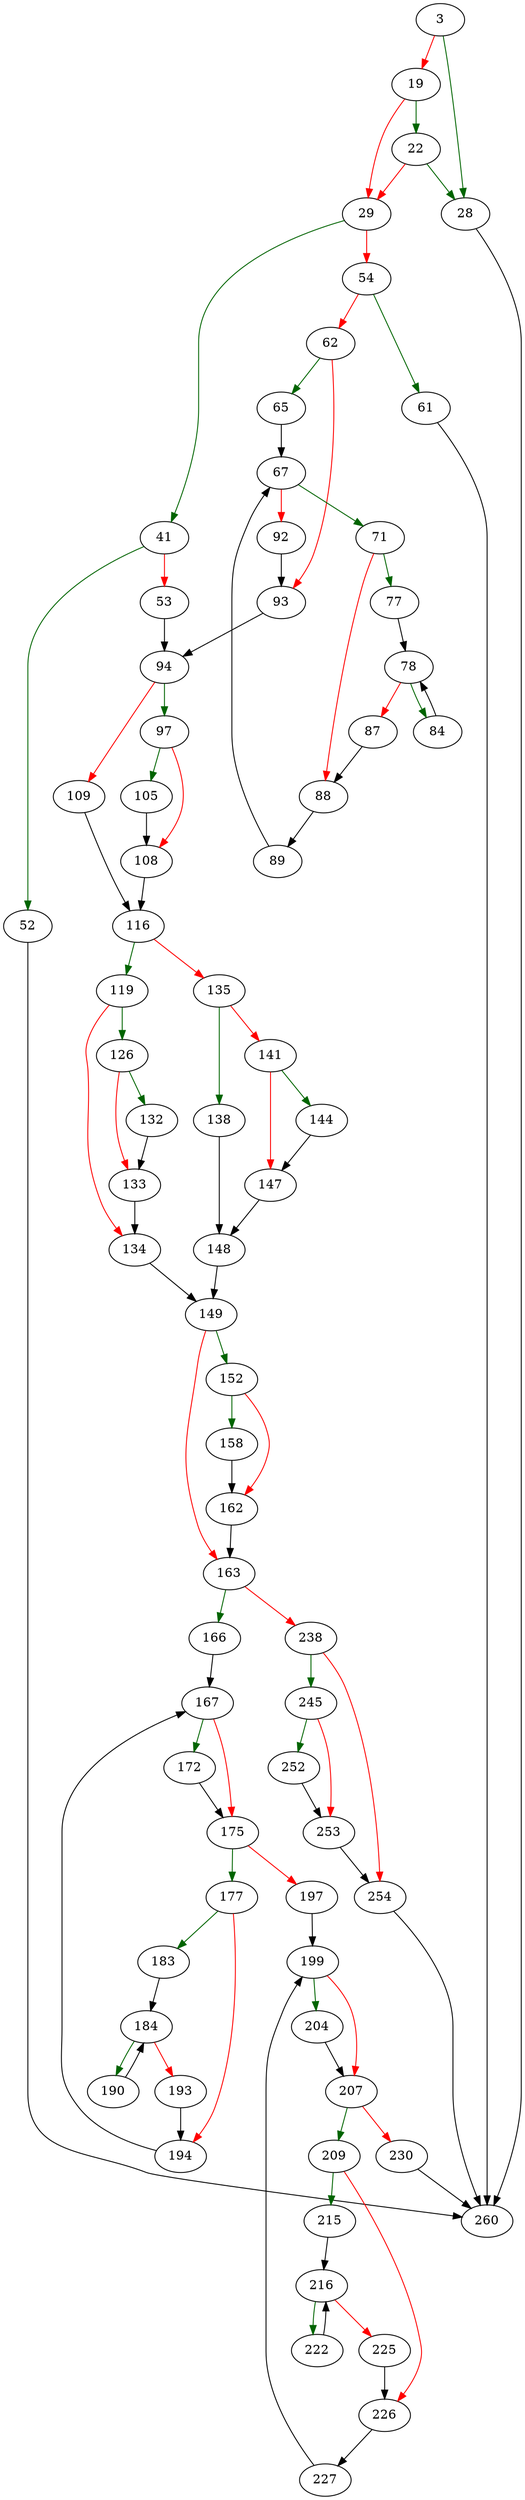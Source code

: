 strict digraph "substrFunc" {
	// Node definitions.
	3 [entry=true];
	28;
	19;
	22;
	29;
	260;
	41;
	54;
	52;
	53;
	94;
	61;
	62;
	65;
	93;
	67;
	71;
	92;
	77;
	88;
	78;
	84;
	87;
	89;
	97;
	109;
	105;
	108;
	116;
	119;
	135;
	126;
	134;
	132;
	133;
	149;
	138;
	141;
	148;
	144;
	147;
	152;
	163;
	158;
	162;
	166;
	238;
	167;
	172;
	175;
	177;
	197;
	183;
	194;
	184;
	190;
	193;
	199;
	204;
	207;
	209;
	230;
	215;
	226;
	216;
	222;
	225;
	227;
	245;
	254;
	252;
	253;

	// Edge definitions.
	3 -> 28 [
		color=darkgreen
		cond=true
	];
	3 -> 19 [
		color=red
		cond=false
	];
	28 -> 260;
	19 -> 22 [
		color=darkgreen
		cond=true
	];
	19 -> 29 [
		color=red
		cond=false
	];
	22 -> 28 [
		color=darkgreen
		cond=true
	];
	22 -> 29 [
		color=red
		cond=false
	];
	29 -> 41 [
		color=darkgreen
		cond=true
	];
	29 -> 54 [
		color=red
		cond=false
	];
	41 -> 52 [
		color=darkgreen
		cond=true
	];
	41 -> 53 [
		color=red
		cond=false
	];
	54 -> 61 [
		color=darkgreen
		cond=true
	];
	54 -> 62 [
		color=red
		cond=false
	];
	52 -> 260;
	53 -> 94;
	94 -> 97 [
		color=darkgreen
		cond=true
	];
	94 -> 109 [
		color=red
		cond=false
	];
	61 -> 260;
	62 -> 65 [
		color=darkgreen
		cond=true
	];
	62 -> 93 [
		color=red
		cond=false
	];
	65 -> 67;
	93 -> 94;
	67 -> 71 [
		color=darkgreen
		cond=true
	];
	67 -> 92 [
		color=red
		cond=false
	];
	71 -> 77 [
		color=darkgreen
		cond=true
	];
	71 -> 88 [
		color=red
		cond=false
	];
	92 -> 93;
	77 -> 78;
	88 -> 89;
	78 -> 84 [
		color=darkgreen
		cond=true
	];
	78 -> 87 [
		color=red
		cond=false
	];
	84 -> 78;
	87 -> 88;
	89 -> 67;
	97 -> 105 [
		color=darkgreen
		cond=true
	];
	97 -> 108 [
		color=red
		cond=false
	];
	109 -> 116;
	105 -> 108;
	108 -> 116;
	116 -> 119 [
		color=darkgreen
		cond=true
	];
	116 -> 135 [
		color=red
		cond=false
	];
	119 -> 126 [
		color=darkgreen
		cond=true
	];
	119 -> 134 [
		color=red
		cond=false
	];
	135 -> 138 [
		color=darkgreen
		cond=true
	];
	135 -> 141 [
		color=red
		cond=false
	];
	126 -> 132 [
		color=darkgreen
		cond=true
	];
	126 -> 133 [
		color=red
		cond=false
	];
	134 -> 149;
	132 -> 133;
	133 -> 134;
	149 -> 152 [
		color=darkgreen
		cond=true
	];
	149 -> 163 [
		color=red
		cond=false
	];
	138 -> 148;
	141 -> 144 [
		color=darkgreen
		cond=true
	];
	141 -> 147 [
		color=red
		cond=false
	];
	148 -> 149;
	144 -> 147;
	147 -> 148;
	152 -> 158 [
		color=darkgreen
		cond=true
	];
	152 -> 162 [
		color=red
		cond=false
	];
	163 -> 166 [
		color=darkgreen
		cond=true
	];
	163 -> 238 [
		color=red
		cond=false
	];
	158 -> 162;
	162 -> 163;
	166 -> 167;
	238 -> 245 [
		color=darkgreen
		cond=true
	];
	238 -> 254 [
		color=red
		cond=false
	];
	167 -> 172 [
		color=darkgreen
		cond=true
	];
	167 -> 175 [
		color=red
		cond=false
	];
	172 -> 175;
	175 -> 177 [
		color=darkgreen
		cond=true
	];
	175 -> 197 [
		color=red
		cond=false
	];
	177 -> 183 [
		color=darkgreen
		cond=true
	];
	177 -> 194 [
		color=red
		cond=false
	];
	197 -> 199;
	183 -> 184;
	194 -> 167;
	184 -> 190 [
		color=darkgreen
		cond=true
	];
	184 -> 193 [
		color=red
		cond=false
	];
	190 -> 184;
	193 -> 194;
	199 -> 204 [
		color=darkgreen
		cond=true
	];
	199 -> 207 [
		color=red
		cond=false
	];
	204 -> 207;
	207 -> 209 [
		color=darkgreen
		cond=true
	];
	207 -> 230 [
		color=red
		cond=false
	];
	209 -> 215 [
		color=darkgreen
		cond=true
	];
	209 -> 226 [
		color=red
		cond=false
	];
	230 -> 260;
	215 -> 216;
	226 -> 227;
	216 -> 222 [
		color=darkgreen
		cond=true
	];
	216 -> 225 [
		color=red
		cond=false
	];
	222 -> 216;
	225 -> 226;
	227 -> 199;
	245 -> 252 [
		color=darkgreen
		cond=true
	];
	245 -> 253 [
		color=red
		cond=false
	];
	254 -> 260;
	252 -> 253;
	253 -> 254;
}